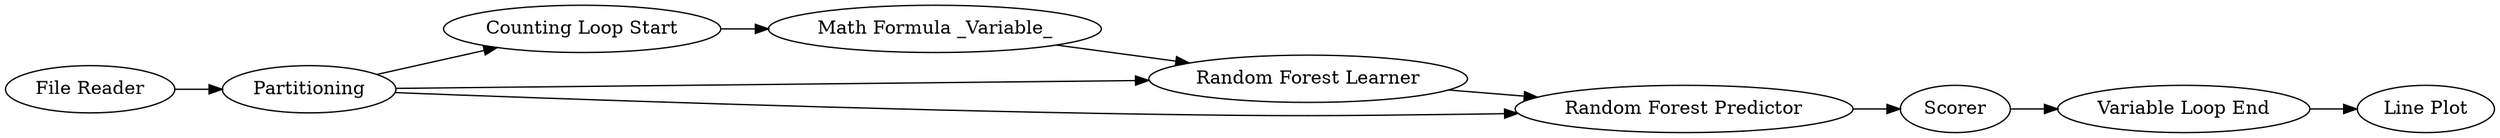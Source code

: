 digraph {
	1 [label="File Reader"]
	2 [label=Partitioning]
	3 [label="Random Forest Learner"]
	4 [label="Random Forest Predictor"]
	5 [label="Counting Loop Start"]
	6 [label="Math Formula _Variable_"]
	7 [label=Scorer]
	8 [label="Variable Loop End"]
	9 [label="Line Plot"]
	1 -> 2
	2 -> 4
	2 -> 3
	2 -> 5
	3 -> 4
	4 -> 7
	5 -> 6
	6 -> 3
	7 -> 8
	8 -> 9
	rankdir=LR
}
